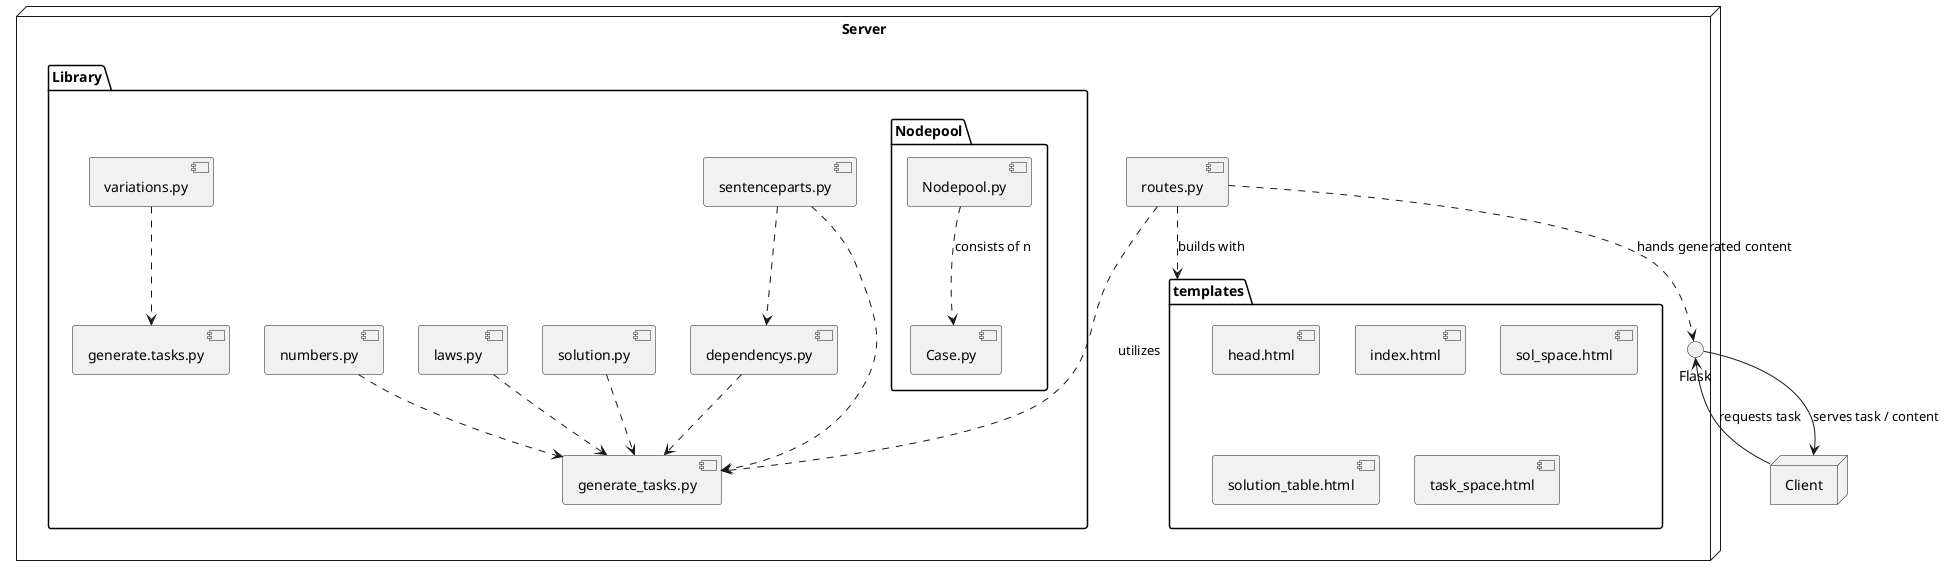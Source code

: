 @startuml Components
node "Server" {

  package "Library" {
    package "Nodepool" {
      [Nodepool.py] ..> [Case.py] : consists of n
    }

    [dependencys.py] ..> [generate_tasks.py]
    [laws.py] ..> [generate_tasks.py]
    [numbers.py] ..> [generate_tasks.py]
    [sentenceparts.py] ..> [generate_tasks.py]
    [sentenceparts.py] ..> [dependencys.py]
    [solution.py] ..> [generate_tasks.py]
    [variations.py] ..> [generate.tasks.py]
  }

  package "templates" {
    [head.html]
    [index.html]
    [sol_space.html]
    [solution_table.html]
    [task_space.html]
  }

  [routes.py] ..> [generate_tasks.py] : utilizes
  [routes.py] ..> Flask : hands generated content
  [routes.py] ..> templates : builds with

  Library -[hidden]d-> templates
}

node "Client" {

}

Client -up-> Flask : requests task
Flask -down-> Client : serves task / content
@enduml
